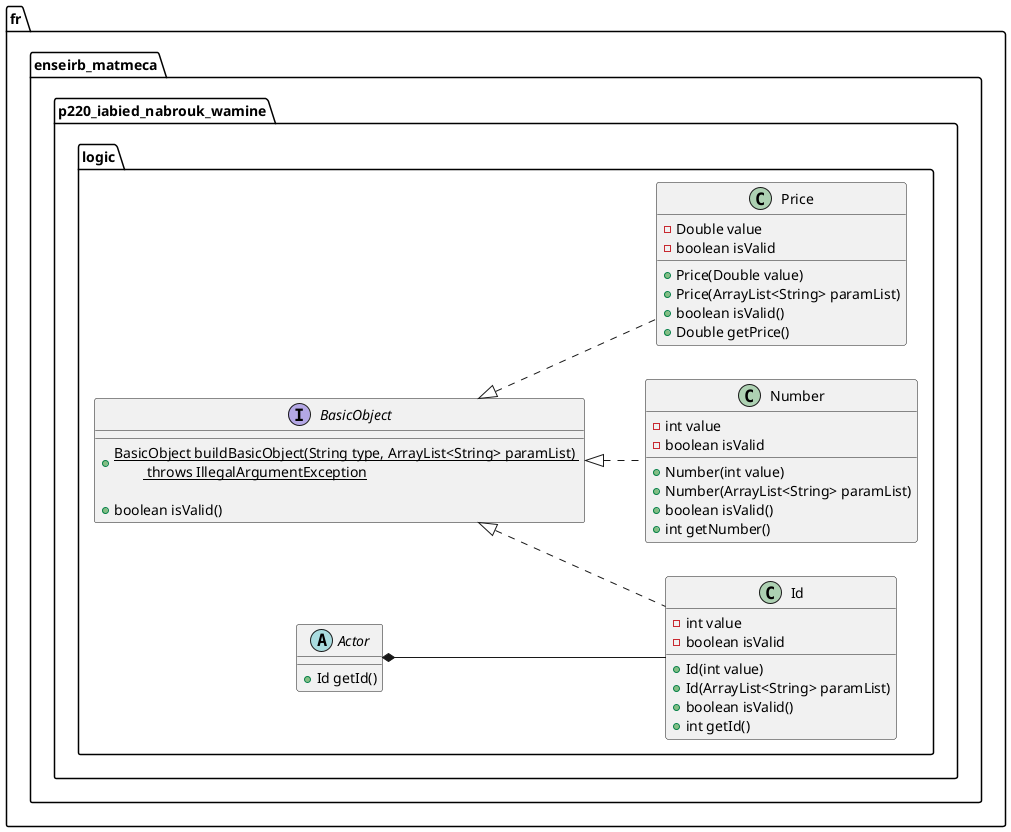 @startuml uml

left to right direction

package "fr.enseirb_matmeca.p220_iabied_nabrouk_wamine"{

    package "logic"{

        interface BasicObject{

            + {static} BasicObject buildBasicObject(String type, ArrayList<String> paramList) \n\t throws IllegalArgumentException

            + boolean isValid()

        }

        class Id implements BasicObject{

            - int value
            - boolean isValid

            + Id(int value) 
            + Id(ArrayList<String> paramList)
            + boolean isValid()
            + int getId()

        }

        class Number implements BasicObject{

            - int value
            - boolean isValid

            + Number(int value)
            + Number(ArrayList<String> paramList)
            + boolean isValid()
            + int getNumber()

        }

        class Price implements BasicObject {

            - Double value
            - boolean isValid

            + Price(Double value)
            + Price(ArrayList<String> paramList)
            + boolean isValid()
            + Double getPrice()

        }


        abstract class Actor {

            + Id getId()

        }
        Actor *-- Id
        
    }

}